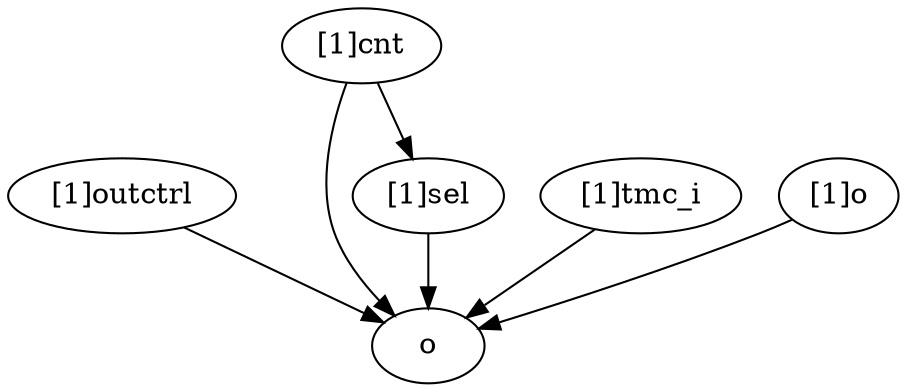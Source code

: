 strict digraph "" {
	"[1]outctrl"	 [complexity=14,
		importance=1.275,
		rank=0.0910714285714];
	o	 [complexity=5,
		importance=0.5875,
		rank=0.1175];
	"[1]outctrl" -> o;
	"[1]cnt"	 [complexity=16,
		importance=1.3875,
		rank=0.08671875];
	"[1]cnt" -> o;
	"[1]sel"	 [complexity=14,
		importance=1.2875,
		rank=0.0919642857143];
	"[1]cnt" -> "[1]sel";
	"[1]sel" -> o;
	"[1]tmc_i"	 [complexity=14,
		importance=1.275,
		rank=0.0910714285714];
	"[1]tmc_i" -> o;
	"[1]o"	 [complexity=10,
		importance=1.175,
		rank=0.1175];
	"[1]o" -> o;
}
